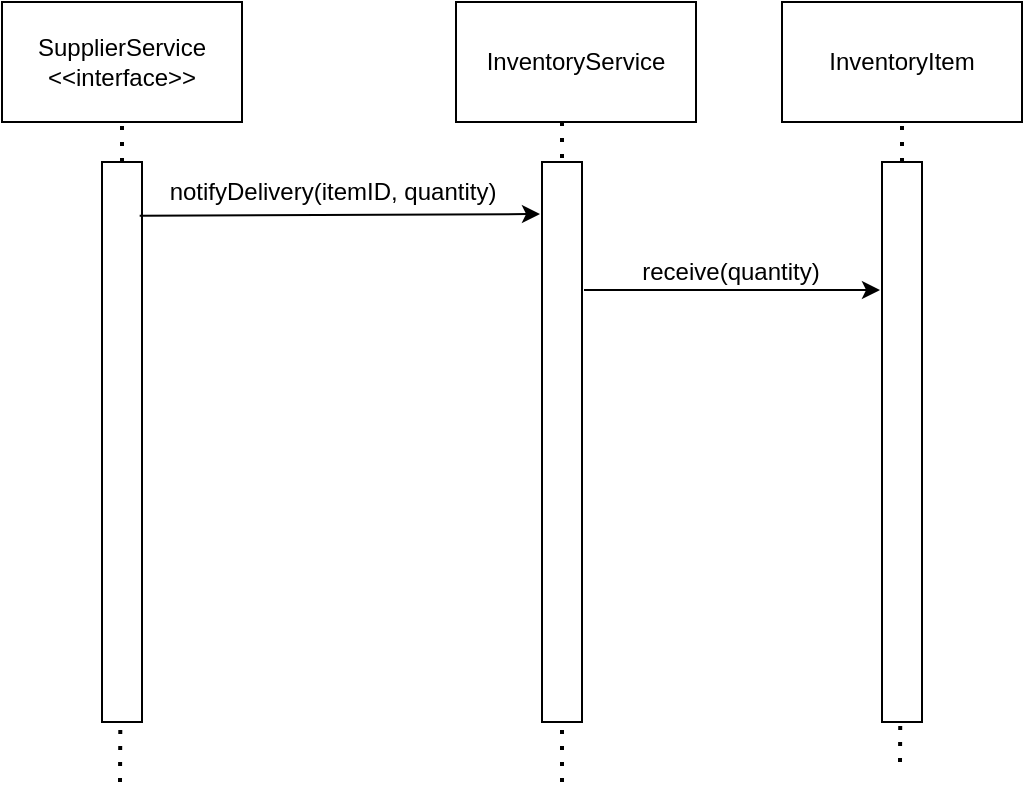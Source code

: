 <mxfile version="27.0.9">
  <diagram name="Sequence - detectLowStockItems()" id="sequence-1">
    <mxGraphModel dx="940" dy="517" grid="1" gridSize="10" guides="1" tooltips="1" connect="1" arrows="1" fold="1" page="1" pageScale="1" pageWidth="827" pageHeight="1169" math="0" shadow="0">
      <root>
        <mxCell id="0" />
        <mxCell id="1" parent="0" />
        <mxCell id="86hexkFTFtTpV62cVOlB-42" value="SupplierService &amp;lt;&amp;lt;interface&amp;gt;&amp;gt;" style="rounded=0;whiteSpace=wrap;html=1;" vertex="1" parent="1">
          <mxGeometry x="81" y="120" width="120" height="60" as="geometry" />
        </mxCell>
        <mxCell id="86hexkFTFtTpV62cVOlB-43" value="" style="endArrow=none;dashed=1;html=1;dashPattern=1 3;strokeWidth=2;rounded=0;" edge="1" parent="1" source="86hexkFTFtTpV62cVOlB-45" target="86hexkFTFtTpV62cVOlB-42">
          <mxGeometry width="50" height="50" relative="1" as="geometry">
            <mxPoint x="140.17" y="629" as="sourcePoint" />
            <mxPoint x="140.17" y="229" as="targetPoint" />
          </mxGeometry>
        </mxCell>
        <mxCell id="86hexkFTFtTpV62cVOlB-44" value="" style="endArrow=none;dashed=1;html=1;dashPattern=1 3;strokeWidth=2;rounded=0;" edge="1" parent="1" target="86hexkFTFtTpV62cVOlB-45">
          <mxGeometry width="50" height="50" relative="1" as="geometry">
            <mxPoint x="140" y="510" as="sourcePoint" />
            <mxPoint x="141" y="270" as="targetPoint" />
          </mxGeometry>
        </mxCell>
        <mxCell id="86hexkFTFtTpV62cVOlB-45" value="" style="rounded=0;whiteSpace=wrap;html=1;" vertex="1" parent="1">
          <mxGeometry x="131" y="200" width="20" height="280" as="geometry" />
        </mxCell>
        <mxCell id="86hexkFTFtTpV62cVOlB-50" value="InventoryService" style="rounded=0;whiteSpace=wrap;html=1;" vertex="1" parent="1">
          <mxGeometry x="308" y="120" width="120" height="60" as="geometry" />
        </mxCell>
        <mxCell id="86hexkFTFtTpV62cVOlB-51" value="" style="endArrow=none;dashed=1;html=1;dashPattern=1 3;strokeWidth=2;rounded=0;entryX=0.5;entryY=1;entryDx=0;entryDy=0;" edge="1" parent="1">
          <mxGeometry width="50" height="50" relative="1" as="geometry">
            <mxPoint x="361" y="510" as="sourcePoint" />
            <mxPoint x="361" y="180" as="targetPoint" />
          </mxGeometry>
        </mxCell>
        <mxCell id="86hexkFTFtTpV62cVOlB-52" value="" style="rounded=0;whiteSpace=wrap;html=1;" vertex="1" parent="1">
          <mxGeometry x="351" y="200" width="20" height="280" as="geometry" />
        </mxCell>
        <mxCell id="86hexkFTFtTpV62cVOlB-53" value="InventoryItem" style="rounded=0;whiteSpace=wrap;html=1;" vertex="1" parent="1">
          <mxGeometry x="471" y="120" width="120" height="60" as="geometry" />
        </mxCell>
        <mxCell id="86hexkFTFtTpV62cVOlB-54" value="" style="endArrow=none;dashed=1;html=1;dashPattern=1 3;strokeWidth=2;rounded=0;" edge="1" parent="1" source="86hexkFTFtTpV62cVOlB-56" target="86hexkFTFtTpV62cVOlB-53">
          <mxGeometry width="50" height="50" relative="1" as="geometry">
            <mxPoint x="530.17" y="620" as="sourcePoint" />
            <mxPoint x="530.17" y="220" as="targetPoint" />
          </mxGeometry>
        </mxCell>
        <mxCell id="86hexkFTFtTpV62cVOlB-55" value="" style="endArrow=none;dashed=1;html=1;dashPattern=1 3;strokeWidth=2;rounded=0;" edge="1" parent="1" target="86hexkFTFtTpV62cVOlB-56">
          <mxGeometry width="50" height="50" relative="1" as="geometry">
            <mxPoint x="530" y="500" as="sourcePoint" />
            <mxPoint x="531" y="261" as="targetPoint" />
          </mxGeometry>
        </mxCell>
        <mxCell id="86hexkFTFtTpV62cVOlB-56" value="" style="rounded=0;whiteSpace=wrap;html=1;" vertex="1" parent="1">
          <mxGeometry x="521" y="200" width="20" height="280" as="geometry" />
        </mxCell>
        <mxCell id="86hexkFTFtTpV62cVOlB-59" value="" style="endArrow=classic;html=1;rounded=0;exitX=0.942;exitY=0.096;exitDx=0;exitDy=0;exitPerimeter=0;" edge="1" parent="1" source="86hexkFTFtTpV62cVOlB-45">
          <mxGeometry width="50" height="50" relative="1" as="geometry">
            <mxPoint x="370" y="370" as="sourcePoint" />
            <mxPoint x="350" y="226" as="targetPoint" />
          </mxGeometry>
        </mxCell>
        <mxCell id="86hexkFTFtTpV62cVOlB-60" value="notifyDelivery(itemID, quantity)" style="text;html=1;align=center;verticalAlign=middle;resizable=0;points=[];autosize=1;strokeColor=none;fillColor=none;" vertex="1" parent="1">
          <mxGeometry x="151" y="200" width="190" height="30" as="geometry" />
        </mxCell>
        <mxCell id="86hexkFTFtTpV62cVOlB-61" value="" style="endArrow=classic;html=1;rounded=0;" edge="1" parent="1">
          <mxGeometry width="50" height="50" relative="1" as="geometry">
            <mxPoint x="372" y="264" as="sourcePoint" />
            <mxPoint x="520" y="264" as="targetPoint" />
          </mxGeometry>
        </mxCell>
        <mxCell id="86hexkFTFtTpV62cVOlB-62" value="receive(quantity)" style="text;html=1;align=center;verticalAlign=middle;resizable=0;points=[];autosize=1;strokeColor=none;fillColor=none;" vertex="1" parent="1">
          <mxGeometry x="390" y="240" width="110" height="30" as="geometry" />
        </mxCell>
      </root>
    </mxGraphModel>
  </diagram>
</mxfile>
